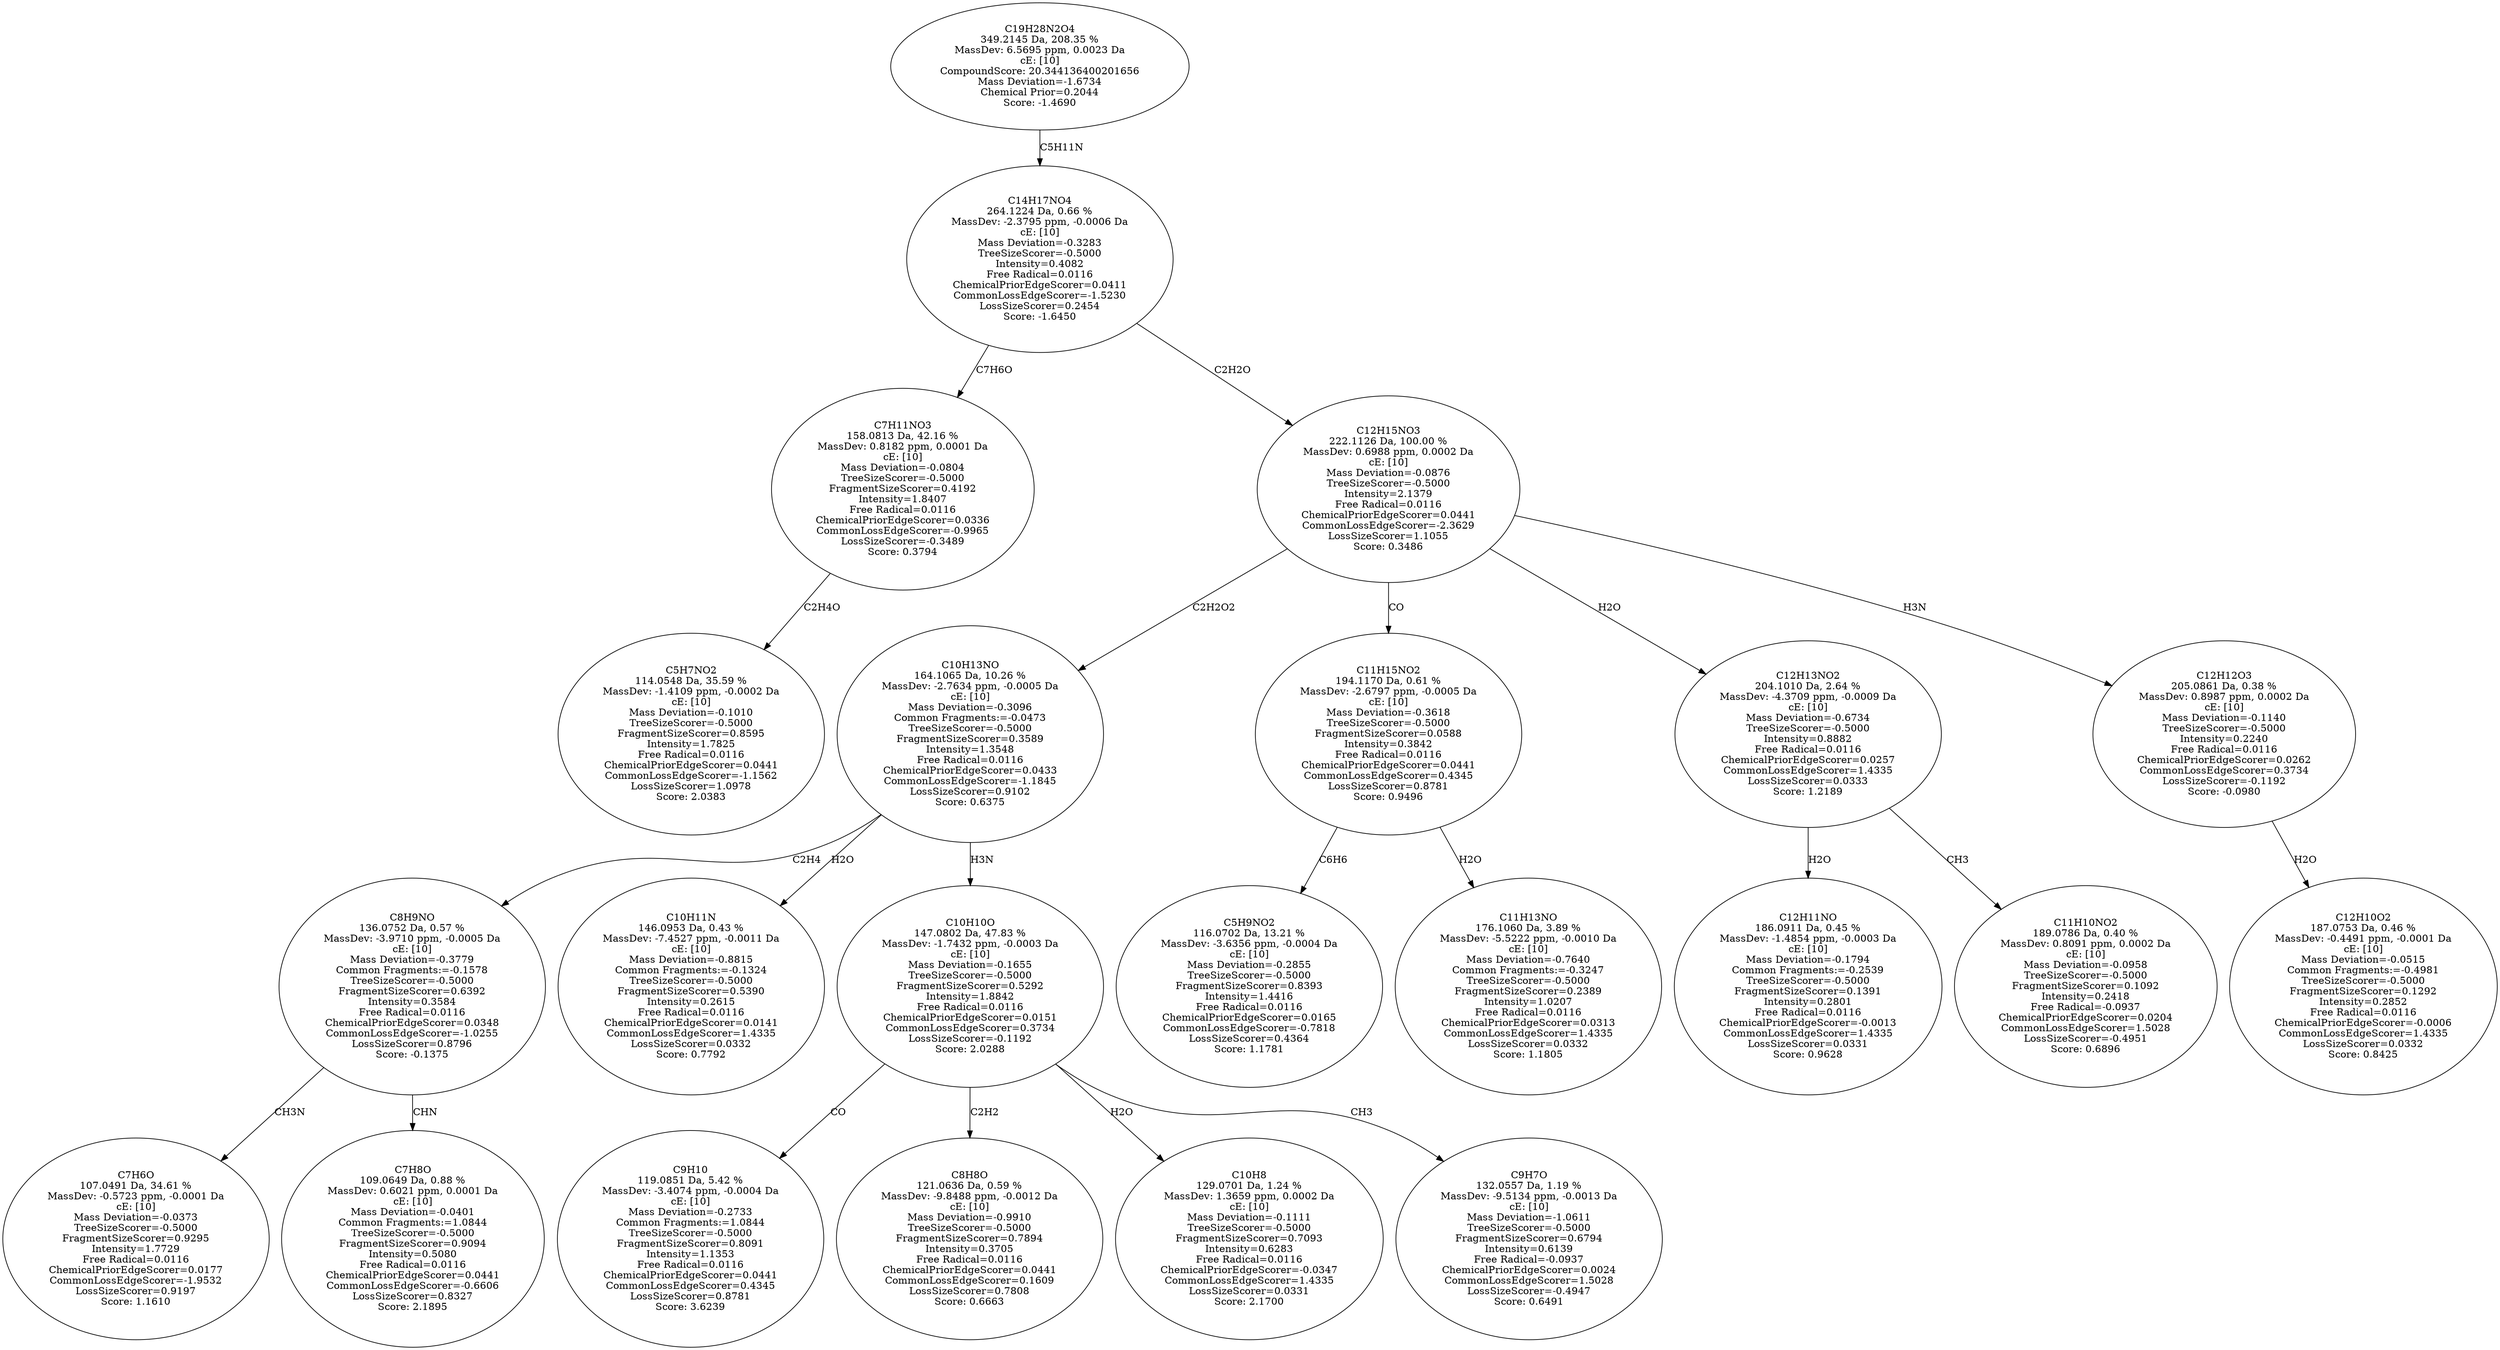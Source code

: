 strict digraph {
v1 [label="C5H7NO2\n114.0548 Da, 35.59 %\nMassDev: -1.4109 ppm, -0.0002 Da\ncE: [10]\nMass Deviation=-0.1010\nTreeSizeScorer=-0.5000\nFragmentSizeScorer=0.8595\nIntensity=1.7825\nFree Radical=0.0116\nChemicalPriorEdgeScorer=0.0441\nCommonLossEdgeScorer=-1.1562\nLossSizeScorer=1.0978\nScore: 2.0383"];
v2 [label="C7H11NO3\n158.0813 Da, 42.16 %\nMassDev: 0.8182 ppm, 0.0001 Da\ncE: [10]\nMass Deviation=-0.0804\nTreeSizeScorer=-0.5000\nFragmentSizeScorer=0.4192\nIntensity=1.8407\nFree Radical=0.0116\nChemicalPriorEdgeScorer=0.0336\nCommonLossEdgeScorer=-0.9965\nLossSizeScorer=-0.3489\nScore: 0.3794"];
v3 [label="C7H6O\n107.0491 Da, 34.61 %\nMassDev: -0.5723 ppm, -0.0001 Da\ncE: [10]\nMass Deviation=-0.0373\nTreeSizeScorer=-0.5000\nFragmentSizeScorer=0.9295\nIntensity=1.7729\nFree Radical=0.0116\nChemicalPriorEdgeScorer=0.0177\nCommonLossEdgeScorer=-1.9532\nLossSizeScorer=0.9197\nScore: 1.1610"];
v4 [label="C7H8O\n109.0649 Da, 0.88 %\nMassDev: 0.6021 ppm, 0.0001 Da\ncE: [10]\nMass Deviation=-0.0401\nCommon Fragments:=1.0844\nTreeSizeScorer=-0.5000\nFragmentSizeScorer=0.9094\nIntensity=0.5080\nFree Radical=0.0116\nChemicalPriorEdgeScorer=0.0441\nCommonLossEdgeScorer=-0.6606\nLossSizeScorer=0.8327\nScore: 2.1895"];
v5 [label="C8H9NO\n136.0752 Da, 0.57 %\nMassDev: -3.9710 ppm, -0.0005 Da\ncE: [10]\nMass Deviation=-0.3779\nCommon Fragments:=-0.1578\nTreeSizeScorer=-0.5000\nFragmentSizeScorer=0.6392\nIntensity=0.3584\nFree Radical=0.0116\nChemicalPriorEdgeScorer=0.0348\nCommonLossEdgeScorer=-1.0255\nLossSizeScorer=0.8796\nScore: -0.1375"];
v6 [label="C10H11N\n146.0953 Da, 0.43 %\nMassDev: -7.4527 ppm, -0.0011 Da\ncE: [10]\nMass Deviation=-0.8815\nCommon Fragments:=-0.1324\nTreeSizeScorer=-0.5000\nFragmentSizeScorer=0.5390\nIntensity=0.2615\nFree Radical=0.0116\nChemicalPriorEdgeScorer=0.0141\nCommonLossEdgeScorer=1.4335\nLossSizeScorer=0.0332\nScore: 0.7792"];
v7 [label="C9H10\n119.0851 Da, 5.42 %\nMassDev: -3.4074 ppm, -0.0004 Da\ncE: [10]\nMass Deviation=-0.2733\nCommon Fragments:=1.0844\nTreeSizeScorer=-0.5000\nFragmentSizeScorer=0.8091\nIntensity=1.1353\nFree Radical=0.0116\nChemicalPriorEdgeScorer=0.0441\nCommonLossEdgeScorer=0.4345\nLossSizeScorer=0.8781\nScore: 3.6239"];
v8 [label="C8H8O\n121.0636 Da, 0.59 %\nMassDev: -9.8488 ppm, -0.0012 Da\ncE: [10]\nMass Deviation=-0.9910\nTreeSizeScorer=-0.5000\nFragmentSizeScorer=0.7894\nIntensity=0.3705\nFree Radical=0.0116\nChemicalPriorEdgeScorer=0.0441\nCommonLossEdgeScorer=0.1609\nLossSizeScorer=0.7808\nScore: 0.6663"];
v9 [label="C10H8\n129.0701 Da, 1.24 %\nMassDev: 1.3659 ppm, 0.0002 Da\ncE: [10]\nMass Deviation=-0.1111\nTreeSizeScorer=-0.5000\nFragmentSizeScorer=0.7093\nIntensity=0.6283\nFree Radical=0.0116\nChemicalPriorEdgeScorer=-0.0347\nCommonLossEdgeScorer=1.4335\nLossSizeScorer=0.0331\nScore: 2.1700"];
v10 [label="C9H7O\n132.0557 Da, 1.19 %\nMassDev: -9.5134 ppm, -0.0013 Da\ncE: [10]\nMass Deviation=-1.0611\nTreeSizeScorer=-0.5000\nFragmentSizeScorer=0.6794\nIntensity=0.6139\nFree Radical=-0.0937\nChemicalPriorEdgeScorer=0.0024\nCommonLossEdgeScorer=1.5028\nLossSizeScorer=-0.4947\nScore: 0.6491"];
v11 [label="C10H10O\n147.0802 Da, 47.83 %\nMassDev: -1.7432 ppm, -0.0003 Da\ncE: [10]\nMass Deviation=-0.1655\nTreeSizeScorer=-0.5000\nFragmentSizeScorer=0.5292\nIntensity=1.8842\nFree Radical=0.0116\nChemicalPriorEdgeScorer=0.0151\nCommonLossEdgeScorer=0.3734\nLossSizeScorer=-0.1192\nScore: 2.0288"];
v12 [label="C10H13NO\n164.1065 Da, 10.26 %\nMassDev: -2.7634 ppm, -0.0005 Da\ncE: [10]\nMass Deviation=-0.3096\nCommon Fragments:=-0.0473\nTreeSizeScorer=-0.5000\nFragmentSizeScorer=0.3589\nIntensity=1.3548\nFree Radical=0.0116\nChemicalPriorEdgeScorer=0.0433\nCommonLossEdgeScorer=-1.1845\nLossSizeScorer=0.9102\nScore: 0.6375"];
v13 [label="C5H9NO2\n116.0702 Da, 13.21 %\nMassDev: -3.6356 ppm, -0.0004 Da\ncE: [10]\nMass Deviation=-0.2855\nTreeSizeScorer=-0.5000\nFragmentSizeScorer=0.8393\nIntensity=1.4416\nFree Radical=0.0116\nChemicalPriorEdgeScorer=0.0165\nCommonLossEdgeScorer=-0.7818\nLossSizeScorer=0.4364\nScore: 1.1781"];
v14 [label="C11H13NO\n176.1060 Da, 3.89 %\nMassDev: -5.5222 ppm, -0.0010 Da\ncE: [10]\nMass Deviation=-0.7640\nCommon Fragments:=-0.3247\nTreeSizeScorer=-0.5000\nFragmentSizeScorer=0.2389\nIntensity=1.0207\nFree Radical=0.0116\nChemicalPriorEdgeScorer=0.0313\nCommonLossEdgeScorer=1.4335\nLossSizeScorer=0.0332\nScore: 1.1805"];
v15 [label="C11H15NO2\n194.1170 Da, 0.61 %\nMassDev: -2.6797 ppm, -0.0005 Da\ncE: [10]\nMass Deviation=-0.3618\nTreeSizeScorer=-0.5000\nFragmentSizeScorer=0.0588\nIntensity=0.3842\nFree Radical=0.0116\nChemicalPriorEdgeScorer=0.0441\nCommonLossEdgeScorer=0.4345\nLossSizeScorer=0.8781\nScore: 0.9496"];
v16 [label="C12H11NO\n186.0911 Da, 0.45 %\nMassDev: -1.4854 ppm, -0.0003 Da\ncE: [10]\nMass Deviation=-0.1794\nCommon Fragments:=-0.2539\nTreeSizeScorer=-0.5000\nFragmentSizeScorer=0.1391\nIntensity=0.2801\nFree Radical=0.0116\nChemicalPriorEdgeScorer=-0.0013\nCommonLossEdgeScorer=1.4335\nLossSizeScorer=0.0331\nScore: 0.9628"];
v17 [label="C11H10NO2\n189.0786 Da, 0.40 %\nMassDev: 0.8091 ppm, 0.0002 Da\ncE: [10]\nMass Deviation=-0.0958\nTreeSizeScorer=-0.5000\nFragmentSizeScorer=0.1092\nIntensity=0.2418\nFree Radical=-0.0937\nChemicalPriorEdgeScorer=0.0204\nCommonLossEdgeScorer=1.5028\nLossSizeScorer=-0.4951\nScore: 0.6896"];
v18 [label="C12H13NO2\n204.1010 Da, 2.64 %\nMassDev: -4.3709 ppm, -0.0009 Da\ncE: [10]\nMass Deviation=-0.6734\nTreeSizeScorer=-0.5000\nIntensity=0.8882\nFree Radical=0.0116\nChemicalPriorEdgeScorer=0.0257\nCommonLossEdgeScorer=1.4335\nLossSizeScorer=0.0333\nScore: 1.2189"];
v19 [label="C12H10O2\n187.0753 Da, 0.46 %\nMassDev: -0.4491 ppm, -0.0001 Da\ncE: [10]\nMass Deviation=-0.0515\nCommon Fragments:=-0.4981\nTreeSizeScorer=-0.5000\nFragmentSizeScorer=0.1292\nIntensity=0.2852\nFree Radical=0.0116\nChemicalPriorEdgeScorer=-0.0006\nCommonLossEdgeScorer=1.4335\nLossSizeScorer=0.0332\nScore: 0.8425"];
v20 [label="C12H12O3\n205.0861 Da, 0.38 %\nMassDev: 0.8987 ppm, 0.0002 Da\ncE: [10]\nMass Deviation=-0.1140\nTreeSizeScorer=-0.5000\nIntensity=0.2240\nFree Radical=0.0116\nChemicalPriorEdgeScorer=0.0262\nCommonLossEdgeScorer=0.3734\nLossSizeScorer=-0.1192\nScore: -0.0980"];
v21 [label="C12H15NO3\n222.1126 Da, 100.00 %\nMassDev: 0.6988 ppm, 0.0002 Da\ncE: [10]\nMass Deviation=-0.0876\nTreeSizeScorer=-0.5000\nIntensity=2.1379\nFree Radical=0.0116\nChemicalPriorEdgeScorer=0.0441\nCommonLossEdgeScorer=-2.3629\nLossSizeScorer=1.1055\nScore: 0.3486"];
v22 [label="C14H17NO4\n264.1224 Da, 0.66 %\nMassDev: -2.3795 ppm, -0.0006 Da\ncE: [10]\nMass Deviation=-0.3283\nTreeSizeScorer=-0.5000\nIntensity=0.4082\nFree Radical=0.0116\nChemicalPriorEdgeScorer=0.0411\nCommonLossEdgeScorer=-1.5230\nLossSizeScorer=0.2454\nScore: -1.6450"];
v23 [label="C19H28N2O4\n349.2145 Da, 208.35 %\nMassDev: 6.5695 ppm, 0.0023 Da\ncE: [10]\nCompoundScore: 20.344136400201656\nMass Deviation=-1.6734\nChemical Prior=0.2044\nScore: -1.4690"];
v2 -> v1 [label="C2H4O"];
v22 -> v2 [label="C7H6O"];
v5 -> v3 [label="CH3N"];
v5 -> v4 [label="CHN"];
v12 -> v5 [label="C2H4"];
v12 -> v6 [label="H2O"];
v11 -> v7 [label="CO"];
v11 -> v8 [label="C2H2"];
v11 -> v9 [label="H2O"];
v11 -> v10 [label="CH3"];
v12 -> v11 [label="H3N"];
v21 -> v12 [label="C2H2O2"];
v15 -> v13 [label="C6H6"];
v15 -> v14 [label="H2O"];
v21 -> v15 [label="CO"];
v18 -> v16 [label="H2O"];
v18 -> v17 [label="CH3"];
v21 -> v18 [label="H2O"];
v20 -> v19 [label="H2O"];
v21 -> v20 [label="H3N"];
v22 -> v21 [label="C2H2O"];
v23 -> v22 [label="C5H11N"];
}